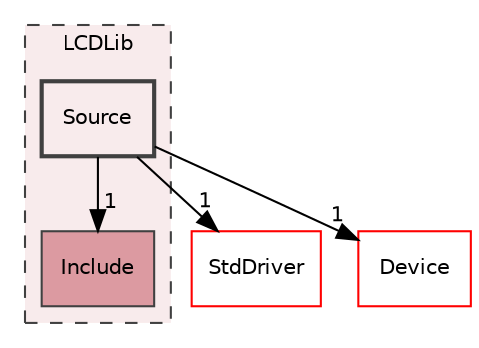 digraph "LCDLib/Source"
{
 // LATEX_PDF_SIZE
  edge [fontname="Helvetica",fontsize="10",labelfontname="Helvetica",labelfontsize="10"];
  node [fontname="Helvetica",fontsize="10",shape=record];
  compound=true
  subgraph clusterdir_02de365e572d7e73aaf164675e97f837 {
    graph [ bgcolor="#f8ebec", pencolor="grey25", style="filled,dashed,", label="LCDLib", fontname="Helvetica", fontsize="10", URL="dir_02de365e572d7e73aaf164675e97f837.html"]
  dir_7323141c4cd4ed205781da7bd370df61 [shape=box, label="Include", style="filled,", fillcolor="#dc9aa1", color="grey25", URL="dir_7323141c4cd4ed205781da7bd370df61.html"];
  dir_d0db4d15118174b03f0ac10148211756 [shape=box, label="Source", style="filled,bold,", fillcolor="#f8ebec", color="grey25", URL="dir_d0db4d15118174b03f0ac10148211756.html"];
  }
  dir_0d398eaf8b2db165a9197a6619ec9f0e [shape=box, label="StdDriver", style="", fillcolor="#f8ebec", color="red", URL="dir_0d398eaf8b2db165a9197a6619ec9f0e.html"];
  dir_4c76ddfc10a27668d6c42d3412320ee0 [shape=box, label="Device", style="", fillcolor="#f8ebec", color="red", URL="dir_4c76ddfc10a27668d6c42d3412320ee0.html"];
  dir_d0db4d15118174b03f0ac10148211756->dir_0d398eaf8b2db165a9197a6619ec9f0e [headlabel="1", labeldistance=1.5 headhref="dir_000011_000013.html"];
  dir_d0db4d15118174b03f0ac10148211756->dir_4c76ddfc10a27668d6c42d3412320ee0 [headlabel="1", labeldistance=1.5 headhref="dir_000011_000000.html"];
  dir_d0db4d15118174b03f0ac10148211756->dir_7323141c4cd4ed205781da7bd370df61 [headlabel="1", labeldistance=1.5 headhref="dir_000011_000004.html"];
}
